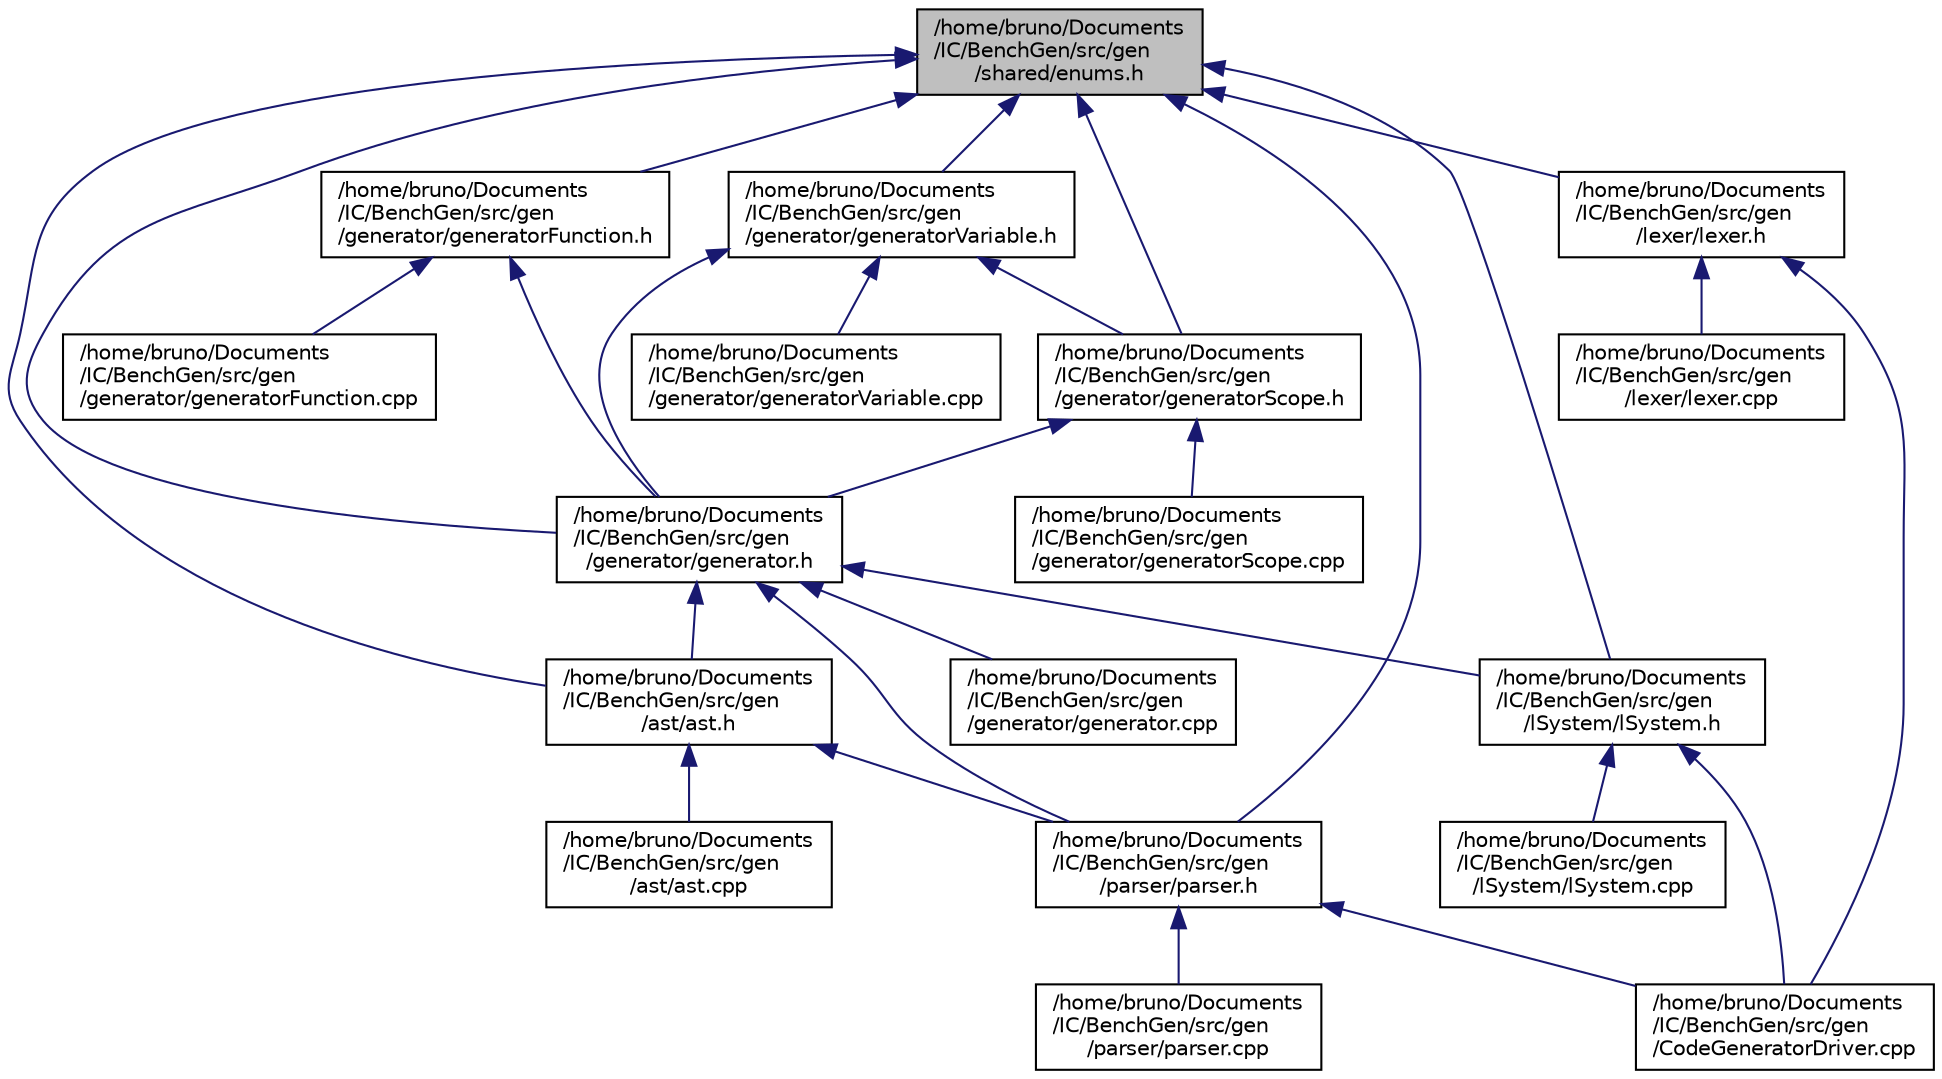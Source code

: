 digraph "/home/bruno/Documents/IC/BenchGen/src/gen/shared/enums.h"
{
 // LATEX_PDF_SIZE
  edge [fontname="Helvetica",fontsize="10",labelfontname="Helvetica",labelfontsize="10"];
  node [fontname="Helvetica",fontsize="10",shape=record];
  Node1 [label="/home/bruno/Documents\l/IC/BenchGen/src/gen\l/shared/enums.h",height=0.2,width=0.4,color="black", fillcolor="grey75", style="filled", fontcolor="black",tooltip=" "];
  Node1 -> Node2 [dir="back",color="midnightblue",fontsize="10",style="solid"];
  Node2 [label="/home/bruno/Documents\l/IC/BenchGen/src/gen\l/ast/ast.h",height=0.2,width=0.4,color="black", fillcolor="white", style="filled",URL="$ast_8h.html",tooltip=" "];
  Node2 -> Node3 [dir="back",color="midnightblue",fontsize="10",style="solid"];
  Node3 [label="/home/bruno/Documents\l/IC/BenchGen/src/gen\l/ast/ast.cpp",height=0.2,width=0.4,color="black", fillcolor="white", style="filled",URL="$ast_8cpp.html",tooltip=" "];
  Node2 -> Node4 [dir="back",color="midnightblue",fontsize="10",style="solid"];
  Node4 [label="/home/bruno/Documents\l/IC/BenchGen/src/gen\l/parser/parser.h",height=0.2,width=0.4,color="black", fillcolor="white", style="filled",URL="$parser_8h.html",tooltip=" "];
  Node4 -> Node5 [dir="back",color="midnightblue",fontsize="10",style="solid"];
  Node5 [label="/home/bruno/Documents\l/IC/BenchGen/src/gen\l/parser/parser.cpp",height=0.2,width=0.4,color="black", fillcolor="white", style="filled",URL="$parser_8cpp.html",tooltip=" "];
  Node4 -> Node6 [dir="back",color="midnightblue",fontsize="10",style="solid"];
  Node6 [label="/home/bruno/Documents\l/IC/BenchGen/src/gen\l/CodeGeneratorDriver.cpp",height=0.2,width=0.4,color="black", fillcolor="white", style="filled",URL="$CodeGeneratorDriver_8cpp.html",tooltip=" "];
  Node1 -> Node7 [dir="back",color="midnightblue",fontsize="10",style="solid"];
  Node7 [label="/home/bruno/Documents\l/IC/BenchGen/src/gen\l/generator/generator.h",height=0.2,width=0.4,color="black", fillcolor="white", style="filled",URL="$generator_8h.html",tooltip=" "];
  Node7 -> Node2 [dir="back",color="midnightblue",fontsize="10",style="solid"];
  Node7 -> Node8 [dir="back",color="midnightblue",fontsize="10",style="solid"];
  Node8 [label="/home/bruno/Documents\l/IC/BenchGen/src/gen\l/generator/generator.cpp",height=0.2,width=0.4,color="black", fillcolor="white", style="filled",URL="$generator_8cpp.html",tooltip=" "];
  Node7 -> Node9 [dir="back",color="midnightblue",fontsize="10",style="solid"];
  Node9 [label="/home/bruno/Documents\l/IC/BenchGen/src/gen\l/lSystem/lSystem.h",height=0.2,width=0.4,color="black", fillcolor="white", style="filled",URL="$lSystem_8h.html",tooltip=" "];
  Node9 -> Node10 [dir="back",color="midnightblue",fontsize="10",style="solid"];
  Node10 [label="/home/bruno/Documents\l/IC/BenchGen/src/gen\l/lSystem/lSystem.cpp",height=0.2,width=0.4,color="black", fillcolor="white", style="filled",URL="$lSystem_8cpp.html",tooltip=" "];
  Node9 -> Node6 [dir="back",color="midnightblue",fontsize="10",style="solid"];
  Node7 -> Node4 [dir="back",color="midnightblue",fontsize="10",style="solid"];
  Node1 -> Node11 [dir="back",color="midnightblue",fontsize="10",style="solid"];
  Node11 [label="/home/bruno/Documents\l/IC/BenchGen/src/gen\l/generator/generatorFunction.h",height=0.2,width=0.4,color="black", fillcolor="white", style="filled",URL="$generatorFunction_8h.html",tooltip=" "];
  Node11 -> Node7 [dir="back",color="midnightblue",fontsize="10",style="solid"];
  Node11 -> Node12 [dir="back",color="midnightblue",fontsize="10",style="solid"];
  Node12 [label="/home/bruno/Documents\l/IC/BenchGen/src/gen\l/generator/generatorFunction.cpp",height=0.2,width=0.4,color="black", fillcolor="white", style="filled",URL="$generatorFunction_8cpp.html",tooltip=" "];
  Node1 -> Node13 [dir="back",color="midnightblue",fontsize="10",style="solid"];
  Node13 [label="/home/bruno/Documents\l/IC/BenchGen/src/gen\l/generator/generatorScope.h",height=0.2,width=0.4,color="black", fillcolor="white", style="filled",URL="$generatorScope_8h.html",tooltip=" "];
  Node13 -> Node7 [dir="back",color="midnightblue",fontsize="10",style="solid"];
  Node13 -> Node14 [dir="back",color="midnightblue",fontsize="10",style="solid"];
  Node14 [label="/home/bruno/Documents\l/IC/BenchGen/src/gen\l/generator/generatorScope.cpp",height=0.2,width=0.4,color="black", fillcolor="white", style="filled",URL="$generatorScope_8cpp.html",tooltip=" "];
  Node1 -> Node15 [dir="back",color="midnightblue",fontsize="10",style="solid"];
  Node15 [label="/home/bruno/Documents\l/IC/BenchGen/src/gen\l/generator/generatorVariable.h",height=0.2,width=0.4,color="black", fillcolor="white", style="filled",URL="$generatorVariable_8h.html",tooltip=" "];
  Node15 -> Node7 [dir="back",color="midnightblue",fontsize="10",style="solid"];
  Node15 -> Node13 [dir="back",color="midnightblue",fontsize="10",style="solid"];
  Node15 -> Node16 [dir="back",color="midnightblue",fontsize="10",style="solid"];
  Node16 [label="/home/bruno/Documents\l/IC/BenchGen/src/gen\l/generator/generatorVariable.cpp",height=0.2,width=0.4,color="black", fillcolor="white", style="filled",URL="$generatorVariable_8cpp.html",tooltip=" "];
  Node1 -> Node17 [dir="back",color="midnightblue",fontsize="10",style="solid"];
  Node17 [label="/home/bruno/Documents\l/IC/BenchGen/src/gen\l/lexer/lexer.h",height=0.2,width=0.4,color="black", fillcolor="white", style="filled",URL="$lexer_8h.html",tooltip=" "];
  Node17 -> Node18 [dir="back",color="midnightblue",fontsize="10",style="solid"];
  Node18 [label="/home/bruno/Documents\l/IC/BenchGen/src/gen\l/lexer/lexer.cpp",height=0.2,width=0.4,color="black", fillcolor="white", style="filled",URL="$lexer_8cpp.html",tooltip=" "];
  Node17 -> Node6 [dir="back",color="midnightblue",fontsize="10",style="solid"];
  Node1 -> Node9 [dir="back",color="midnightblue",fontsize="10",style="solid"];
  Node1 -> Node4 [dir="back",color="midnightblue",fontsize="10",style="solid"];
}
